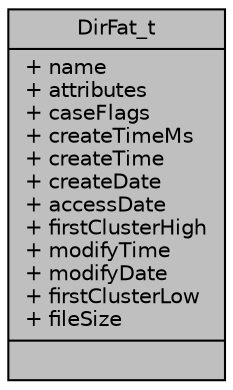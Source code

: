 digraph "DirFat_t"
{
 // INTERACTIVE_SVG=YES
 // LATEX_PDF_SIZE
  edge [fontname="Helvetica",fontsize="10",labelfontname="Helvetica",labelfontsize="10"];
  node [fontname="Helvetica",fontsize="10",shape=record];
  Node1 [label="{DirFat_t\n|+ name\l+ attributes\l+ caseFlags\l+ createTimeMs\l+ createTime\l+ createDate\l+ accessDate\l+ firstClusterHigh\l+ modifyTime\l+ modifyDate\l+ firstClusterLow\l+ fileSize\l|}",height=0.2,width=0.4,color="black", fillcolor="grey75", style="filled", fontcolor="black",tooltip=" "];
}
